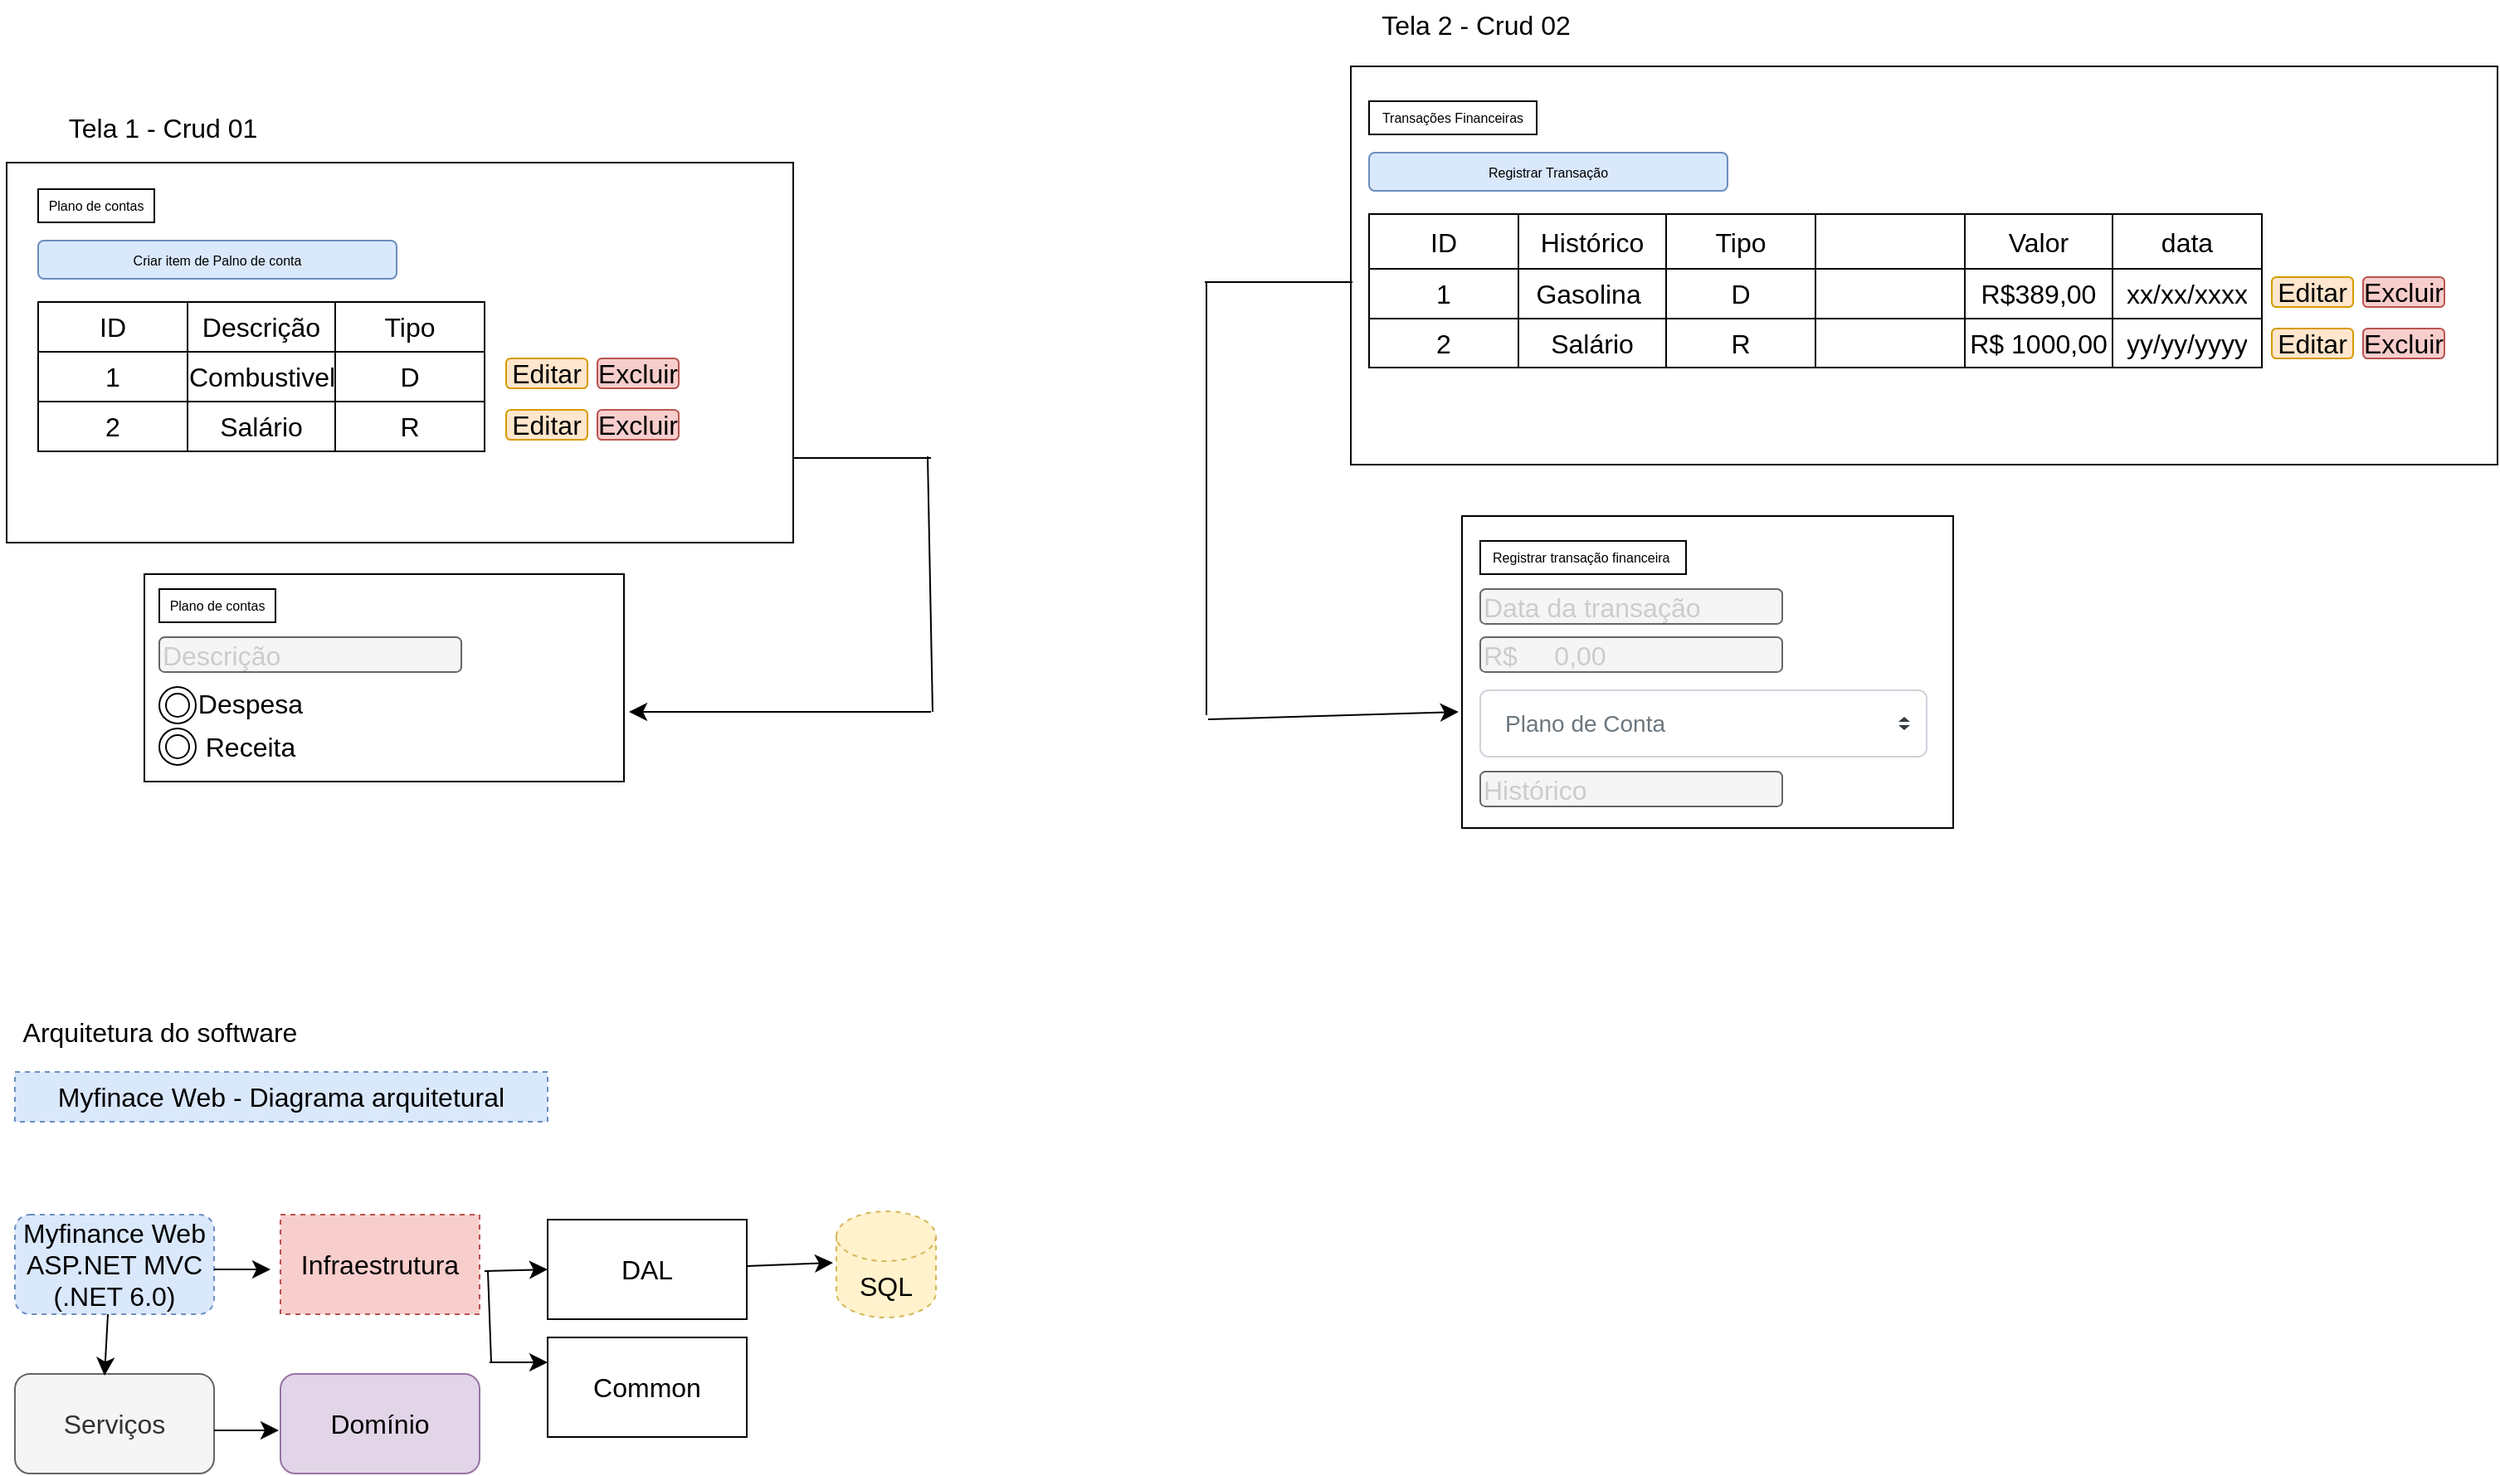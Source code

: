 <mxfile version="22.1.5" type="github">
  <diagram name="Página-1" id="bxvynTs7vyTyOahjGOtV">
    <mxGraphModel dx="1514" dy="1052" grid="0" gridSize="10" guides="1" tooltips="1" connect="1" arrows="1" fold="1" page="0" pageScale="1" pageWidth="827" pageHeight="1169" math="0" shadow="0">
      <root>
        <mxCell id="0" />
        <mxCell id="1" parent="0" />
        <mxCell id="HXcUSBCyM4X6-Kzy9UrR-1" value="" style="rounded=0;whiteSpace=wrap;html=1;fontSize=16;direction=west;" vertex="1" parent="1">
          <mxGeometry x="-17" y="-156" width="474" height="229" as="geometry" />
        </mxCell>
        <mxCell id="HXcUSBCyM4X6-Kzy9UrR-2" value="Plano de contas" style="text;html=1;strokeColor=black;fillColor=none;align=center;verticalAlign=middle;whiteSpace=wrap;rounded=0;fontSize=8;" vertex="1" parent="1">
          <mxGeometry x="2" y="-140" width="70" height="20" as="geometry" />
        </mxCell>
        <mxCell id="HXcUSBCyM4X6-Kzy9UrR-4" value="Criar item de Palno de conta" style="rounded=1;whiteSpace=wrap;html=1;fontSize=8;fillColor=#dae8fc;strokeColor=#6c8ebf;" vertex="1" parent="1">
          <mxGeometry x="2" y="-109" width="216" height="23" as="geometry" />
        </mxCell>
        <mxCell id="HXcUSBCyM4X6-Kzy9UrR-7" value="" style="shape=table;startSize=0;container=1;collapsible=0;childLayout=tableLayout;fontSize=16;" vertex="1" parent="1">
          <mxGeometry x="2" y="-72" width="269" height="90" as="geometry" />
        </mxCell>
        <mxCell id="HXcUSBCyM4X6-Kzy9UrR-8" value="" style="shape=tableRow;horizontal=0;startSize=0;swimlaneHead=0;swimlaneBody=0;strokeColor=inherit;top=0;left=0;bottom=0;right=0;collapsible=0;dropTarget=0;fillColor=none;points=[[0,0.5],[1,0.5]];portConstraint=eastwest;fontSize=16;" vertex="1" parent="HXcUSBCyM4X6-Kzy9UrR-7">
          <mxGeometry width="269" height="30" as="geometry" />
        </mxCell>
        <mxCell id="HXcUSBCyM4X6-Kzy9UrR-9" value="ID" style="shape=partialRectangle;html=1;whiteSpace=wrap;connectable=0;strokeColor=inherit;overflow=hidden;fillColor=none;top=0;left=0;bottom=0;right=0;pointerEvents=1;fontSize=16;" vertex="1" parent="HXcUSBCyM4X6-Kzy9UrR-8">
          <mxGeometry width="90" height="30" as="geometry">
            <mxRectangle width="90" height="30" as="alternateBounds" />
          </mxGeometry>
        </mxCell>
        <mxCell id="HXcUSBCyM4X6-Kzy9UrR-10" value="Descrição" style="shape=partialRectangle;html=1;whiteSpace=wrap;connectable=0;strokeColor=inherit;overflow=hidden;fillColor=none;top=0;left=0;bottom=0;right=0;pointerEvents=1;fontSize=16;" vertex="1" parent="HXcUSBCyM4X6-Kzy9UrR-8">
          <mxGeometry x="90" width="89" height="30" as="geometry">
            <mxRectangle width="89" height="30" as="alternateBounds" />
          </mxGeometry>
        </mxCell>
        <mxCell id="HXcUSBCyM4X6-Kzy9UrR-11" value="Tipo" style="shape=partialRectangle;html=1;whiteSpace=wrap;connectable=0;strokeColor=inherit;overflow=hidden;fillColor=none;top=0;left=0;bottom=0;right=0;pointerEvents=1;fontSize=16;" vertex="1" parent="HXcUSBCyM4X6-Kzy9UrR-8">
          <mxGeometry x="179" width="90" height="30" as="geometry">
            <mxRectangle width="90" height="30" as="alternateBounds" />
          </mxGeometry>
        </mxCell>
        <mxCell id="HXcUSBCyM4X6-Kzy9UrR-12" value="" style="shape=tableRow;horizontal=0;startSize=0;swimlaneHead=0;swimlaneBody=0;strokeColor=inherit;top=0;left=0;bottom=0;right=0;collapsible=0;dropTarget=0;fillColor=none;points=[[0,0.5],[1,0.5]];portConstraint=eastwest;fontSize=16;" vertex="1" parent="HXcUSBCyM4X6-Kzy9UrR-7">
          <mxGeometry y="30" width="269" height="30" as="geometry" />
        </mxCell>
        <mxCell id="HXcUSBCyM4X6-Kzy9UrR-13" value="1" style="shape=partialRectangle;html=1;whiteSpace=wrap;connectable=0;strokeColor=inherit;overflow=hidden;fillColor=none;top=0;left=0;bottom=0;right=0;pointerEvents=1;fontSize=16;" vertex="1" parent="HXcUSBCyM4X6-Kzy9UrR-12">
          <mxGeometry width="90" height="30" as="geometry">
            <mxRectangle width="90" height="30" as="alternateBounds" />
          </mxGeometry>
        </mxCell>
        <mxCell id="HXcUSBCyM4X6-Kzy9UrR-14" value="Combustivel" style="shape=partialRectangle;html=1;whiteSpace=wrap;connectable=0;strokeColor=inherit;overflow=hidden;fillColor=none;top=0;left=0;bottom=0;right=0;pointerEvents=1;fontSize=16;" vertex="1" parent="HXcUSBCyM4X6-Kzy9UrR-12">
          <mxGeometry x="90" width="89" height="30" as="geometry">
            <mxRectangle width="89" height="30" as="alternateBounds" />
          </mxGeometry>
        </mxCell>
        <mxCell id="HXcUSBCyM4X6-Kzy9UrR-15" value="D" style="shape=partialRectangle;html=1;whiteSpace=wrap;connectable=0;strokeColor=inherit;overflow=hidden;fillColor=none;top=0;left=0;bottom=0;right=0;pointerEvents=1;fontSize=16;" vertex="1" parent="HXcUSBCyM4X6-Kzy9UrR-12">
          <mxGeometry x="179" width="90" height="30" as="geometry">
            <mxRectangle width="90" height="30" as="alternateBounds" />
          </mxGeometry>
        </mxCell>
        <mxCell id="HXcUSBCyM4X6-Kzy9UrR-16" value="" style="shape=tableRow;horizontal=0;startSize=0;swimlaneHead=0;swimlaneBody=0;strokeColor=inherit;top=0;left=0;bottom=0;right=0;collapsible=0;dropTarget=0;fillColor=none;points=[[0,0.5],[1,0.5]];portConstraint=eastwest;fontSize=16;" vertex="1" parent="HXcUSBCyM4X6-Kzy9UrR-7">
          <mxGeometry y="60" width="269" height="30" as="geometry" />
        </mxCell>
        <mxCell id="HXcUSBCyM4X6-Kzy9UrR-17" value="2" style="shape=partialRectangle;html=1;whiteSpace=wrap;connectable=0;strokeColor=inherit;overflow=hidden;fillColor=none;top=0;left=0;bottom=0;right=0;pointerEvents=1;fontSize=16;" vertex="1" parent="HXcUSBCyM4X6-Kzy9UrR-16">
          <mxGeometry width="90" height="30" as="geometry">
            <mxRectangle width="90" height="30" as="alternateBounds" />
          </mxGeometry>
        </mxCell>
        <mxCell id="HXcUSBCyM4X6-Kzy9UrR-18" value="Salário" style="shape=partialRectangle;html=1;whiteSpace=wrap;connectable=0;strokeColor=inherit;overflow=hidden;fillColor=none;top=0;left=0;bottom=0;right=0;pointerEvents=1;fontSize=16;" vertex="1" parent="HXcUSBCyM4X6-Kzy9UrR-16">
          <mxGeometry x="90" width="89" height="30" as="geometry">
            <mxRectangle width="89" height="30" as="alternateBounds" />
          </mxGeometry>
        </mxCell>
        <mxCell id="HXcUSBCyM4X6-Kzy9UrR-19" value="R" style="shape=partialRectangle;html=1;whiteSpace=wrap;connectable=0;strokeColor=inherit;overflow=hidden;fillColor=none;top=0;left=0;bottom=0;right=0;pointerEvents=1;fontSize=16;" vertex="1" parent="HXcUSBCyM4X6-Kzy9UrR-16">
          <mxGeometry x="179" width="90" height="30" as="geometry">
            <mxRectangle width="90" height="30" as="alternateBounds" />
          </mxGeometry>
        </mxCell>
        <mxCell id="HXcUSBCyM4X6-Kzy9UrR-20" value="Editar" style="rounded=1;whiteSpace=wrap;html=1;fontSize=16;fillColor=#ffe6cc;strokeColor=#d79b00;" vertex="1" parent="1">
          <mxGeometry x="284" y="-38" width="49" height="18" as="geometry" />
        </mxCell>
        <mxCell id="HXcUSBCyM4X6-Kzy9UrR-22" value="Editar" style="rounded=1;whiteSpace=wrap;html=1;fontSize=16;fillColor=#ffe6cc;strokeColor=#d79b00;" vertex="1" parent="1">
          <mxGeometry x="284" y="-7" width="49" height="18" as="geometry" />
        </mxCell>
        <mxCell id="HXcUSBCyM4X6-Kzy9UrR-24" value="Excluir" style="rounded=1;whiteSpace=wrap;html=1;fontSize=16;fillColor=#f8cecc;strokeColor=#b85450;" vertex="1" parent="1">
          <mxGeometry x="339" y="-38" width="49" height="18" as="geometry" />
        </mxCell>
        <mxCell id="HXcUSBCyM4X6-Kzy9UrR-25" value="Excluir" style="rounded=1;whiteSpace=wrap;html=1;fontSize=16;fillColor=#f8cecc;strokeColor=#b85450;" vertex="1" parent="1">
          <mxGeometry x="339" y="-7" width="49" height="18" as="geometry" />
        </mxCell>
        <mxCell id="HXcUSBCyM4X6-Kzy9UrR-26" value="" style="rounded=0;whiteSpace=wrap;html=1;fontSize=16;" vertex="1" parent="1">
          <mxGeometry x="66" y="92" width="289" height="125" as="geometry" />
        </mxCell>
        <mxCell id="HXcUSBCyM4X6-Kzy9UrR-27" value="Plano de contas" style="text;html=1;strokeColor=black;fillColor=none;align=center;verticalAlign=middle;whiteSpace=wrap;rounded=0;fontSize=8;" vertex="1" parent="1">
          <mxGeometry x="75" y="101" width="70" height="20" as="geometry" />
        </mxCell>
        <mxCell id="HXcUSBCyM4X6-Kzy9UrR-28" value="&lt;font color=&quot;#cccccc&quot;&gt;Descrição&lt;/font&gt;" style="rounded=1;whiteSpace=wrap;html=1;fontSize=16;align=left;strokeColor=#666666;fillColor=#f5f5f5;fontColor=#333333;" vertex="1" parent="1">
          <mxGeometry x="75" y="130" width="182" height="21" as="geometry" />
        </mxCell>
        <mxCell id="HXcUSBCyM4X6-Kzy9UrR-29" value="" style="ellipse;shape=doubleEllipse;whiteSpace=wrap;html=1;aspect=fixed;fontSize=16;" vertex="1" parent="1">
          <mxGeometry x="75" y="160" width="22" height="22" as="geometry" />
        </mxCell>
        <mxCell id="HXcUSBCyM4X6-Kzy9UrR-30" value="" style="ellipse;shape=doubleEllipse;whiteSpace=wrap;html=1;aspect=fixed;fontSize=16;" vertex="1" parent="1">
          <mxGeometry x="75" y="185" width="22" height="22" as="geometry" />
        </mxCell>
        <mxCell id="HXcUSBCyM4X6-Kzy9UrR-31" value="Despesa" style="text;strokeColor=none;fillColor=none;html=1;align=center;verticalAlign=middle;whiteSpace=wrap;rounded=0;fontSize=16;" vertex="1" parent="1">
          <mxGeometry x="100" y="155" width="60" height="30" as="geometry" />
        </mxCell>
        <mxCell id="HXcUSBCyM4X6-Kzy9UrR-32" value="Receita" style="text;strokeColor=none;fillColor=none;html=1;align=center;verticalAlign=middle;whiteSpace=wrap;rounded=0;fontSize=16;" vertex="1" parent="1">
          <mxGeometry x="100" y="181" width="60" height="30" as="geometry" />
        </mxCell>
        <mxCell id="HXcUSBCyM4X6-Kzy9UrR-36" value="" style="endArrow=none;html=1;rounded=0;fontSize=12;startSize=8;endSize=8;curved=1;" edge="1" parent="1">
          <mxGeometry width="50" height="50" relative="1" as="geometry">
            <mxPoint x="457" y="22" as="sourcePoint" />
            <mxPoint x="540" y="22" as="targetPoint" />
          </mxGeometry>
        </mxCell>
        <mxCell id="HXcUSBCyM4X6-Kzy9UrR-38" value="" style="endArrow=none;html=1;rounded=0;fontSize=12;startSize=8;endSize=8;curved=1;" edge="1" parent="1">
          <mxGeometry width="50" height="50" relative="1" as="geometry">
            <mxPoint x="538" y="21" as="sourcePoint" />
            <mxPoint x="541" y="175" as="targetPoint" />
          </mxGeometry>
        </mxCell>
        <mxCell id="HXcUSBCyM4X6-Kzy9UrR-39" value="" style="endArrow=classic;html=1;rounded=0;fontSize=12;startSize=8;endSize=8;curved=1;" edge="1" parent="1">
          <mxGeometry width="50" height="50" relative="1" as="geometry">
            <mxPoint x="540" y="175" as="sourcePoint" />
            <mxPoint x="358" y="175" as="targetPoint" />
          </mxGeometry>
        </mxCell>
        <mxCell id="HXcUSBCyM4X6-Kzy9UrR-41" value="Transações Financeiras" style="text;html=1;strokeColor=black;fillColor=none;align=center;verticalAlign=middle;whiteSpace=wrap;rounded=0;fontSize=8;" vertex="1" parent="1">
          <mxGeometry x="804" y="-193" width="101" height="20" as="geometry" />
        </mxCell>
        <mxCell id="HXcUSBCyM4X6-Kzy9UrR-42" value="Registrar Transação" style="rounded=1;whiteSpace=wrap;html=1;fontSize=8;fillColor=#dae8fc;strokeColor=#6c8ebf;" vertex="1" parent="1">
          <mxGeometry x="804" y="-162" width="216" height="23" as="geometry" />
        </mxCell>
        <mxCell id="HXcUSBCyM4X6-Kzy9UrR-43" value="" style="shape=table;startSize=0;container=1;collapsible=0;childLayout=tableLayout;fontSize=16;" vertex="1" parent="1">
          <mxGeometry x="804" y="-125" width="269" height="92.5" as="geometry" />
        </mxCell>
        <mxCell id="HXcUSBCyM4X6-Kzy9UrR-44" value="" style="shape=tableRow;horizontal=0;startSize=0;swimlaneHead=0;swimlaneBody=0;strokeColor=inherit;top=0;left=0;bottom=0;right=0;collapsible=0;dropTarget=0;fillColor=none;points=[[0,0.5],[1,0.5]];portConstraint=eastwest;fontSize=16;" vertex="1" parent="HXcUSBCyM4X6-Kzy9UrR-43">
          <mxGeometry width="269" height="33" as="geometry" />
        </mxCell>
        <mxCell id="HXcUSBCyM4X6-Kzy9UrR-45" value="ID" style="shape=partialRectangle;html=1;whiteSpace=wrap;connectable=0;strokeColor=inherit;overflow=hidden;fillColor=none;top=0;left=0;bottom=0;right=0;pointerEvents=1;fontSize=16;" vertex="1" parent="HXcUSBCyM4X6-Kzy9UrR-44">
          <mxGeometry width="90" height="33" as="geometry">
            <mxRectangle width="90" height="33" as="alternateBounds" />
          </mxGeometry>
        </mxCell>
        <mxCell id="HXcUSBCyM4X6-Kzy9UrR-46" value="Histórico" style="shape=partialRectangle;html=1;whiteSpace=wrap;connectable=0;strokeColor=inherit;overflow=hidden;fillColor=none;top=0;left=0;bottom=0;right=0;pointerEvents=1;fontSize=16;" vertex="1" parent="HXcUSBCyM4X6-Kzy9UrR-44">
          <mxGeometry x="90" width="89" height="33" as="geometry">
            <mxRectangle width="89" height="33" as="alternateBounds" />
          </mxGeometry>
        </mxCell>
        <mxCell id="HXcUSBCyM4X6-Kzy9UrR-47" value="Tipo" style="shape=partialRectangle;html=1;whiteSpace=wrap;connectable=0;strokeColor=inherit;overflow=hidden;fillColor=none;top=0;left=0;bottom=0;right=0;pointerEvents=1;fontSize=16;" vertex="1" parent="HXcUSBCyM4X6-Kzy9UrR-44">
          <mxGeometry x="179" width="90" height="33" as="geometry">
            <mxRectangle width="90" height="33" as="alternateBounds" />
          </mxGeometry>
        </mxCell>
        <mxCell id="HXcUSBCyM4X6-Kzy9UrR-48" value="" style="shape=tableRow;horizontal=0;startSize=0;swimlaneHead=0;swimlaneBody=0;strokeColor=inherit;top=0;left=0;bottom=0;right=0;collapsible=0;dropTarget=0;fillColor=none;points=[[0,0.5],[1,0.5]];portConstraint=eastwest;fontSize=16;" vertex="1" parent="HXcUSBCyM4X6-Kzy9UrR-43">
          <mxGeometry y="33" width="269" height="30" as="geometry" />
        </mxCell>
        <mxCell id="HXcUSBCyM4X6-Kzy9UrR-49" value="1" style="shape=partialRectangle;html=1;whiteSpace=wrap;connectable=0;strokeColor=inherit;overflow=hidden;fillColor=none;top=0;left=0;bottom=0;right=0;pointerEvents=1;fontSize=16;" vertex="1" parent="HXcUSBCyM4X6-Kzy9UrR-48">
          <mxGeometry width="90" height="30" as="geometry">
            <mxRectangle width="90" height="30" as="alternateBounds" />
          </mxGeometry>
        </mxCell>
        <mxCell id="HXcUSBCyM4X6-Kzy9UrR-50" value="Gasolina&amp;nbsp;" style="shape=partialRectangle;html=1;whiteSpace=wrap;connectable=0;strokeColor=inherit;overflow=hidden;fillColor=none;top=0;left=0;bottom=0;right=0;pointerEvents=1;fontSize=16;" vertex="1" parent="HXcUSBCyM4X6-Kzy9UrR-48">
          <mxGeometry x="90" width="89" height="30" as="geometry">
            <mxRectangle width="89" height="30" as="alternateBounds" />
          </mxGeometry>
        </mxCell>
        <mxCell id="HXcUSBCyM4X6-Kzy9UrR-51" value="D" style="shape=partialRectangle;html=1;whiteSpace=wrap;connectable=0;strokeColor=inherit;overflow=hidden;fillColor=none;top=0;left=0;bottom=0;right=0;pointerEvents=1;fontSize=16;" vertex="1" parent="HXcUSBCyM4X6-Kzy9UrR-48">
          <mxGeometry x="179" width="90" height="30" as="geometry">
            <mxRectangle width="90" height="30" as="alternateBounds" />
          </mxGeometry>
        </mxCell>
        <mxCell id="HXcUSBCyM4X6-Kzy9UrR-52" value="" style="shape=tableRow;horizontal=0;startSize=0;swimlaneHead=0;swimlaneBody=0;strokeColor=inherit;top=0;left=0;bottom=0;right=0;collapsible=0;dropTarget=0;fillColor=none;points=[[0,0.5],[1,0.5]];portConstraint=eastwest;fontSize=16;" vertex="1" parent="HXcUSBCyM4X6-Kzy9UrR-43">
          <mxGeometry y="63" width="269" height="30" as="geometry" />
        </mxCell>
        <mxCell id="HXcUSBCyM4X6-Kzy9UrR-53" value="2" style="shape=partialRectangle;html=1;whiteSpace=wrap;connectable=0;strokeColor=inherit;overflow=hidden;fillColor=none;top=0;left=0;bottom=0;right=0;pointerEvents=1;fontSize=16;" vertex="1" parent="HXcUSBCyM4X6-Kzy9UrR-52">
          <mxGeometry width="90" height="30" as="geometry">
            <mxRectangle width="90" height="30" as="alternateBounds" />
          </mxGeometry>
        </mxCell>
        <mxCell id="HXcUSBCyM4X6-Kzy9UrR-54" value="Salário" style="shape=partialRectangle;html=1;whiteSpace=wrap;connectable=0;strokeColor=inherit;overflow=hidden;fillColor=none;top=0;left=0;bottom=0;right=0;pointerEvents=1;fontSize=16;" vertex="1" parent="HXcUSBCyM4X6-Kzy9UrR-52">
          <mxGeometry x="90" width="89" height="30" as="geometry">
            <mxRectangle width="89" height="30" as="alternateBounds" />
          </mxGeometry>
        </mxCell>
        <mxCell id="HXcUSBCyM4X6-Kzy9UrR-55" value="R" style="shape=partialRectangle;html=1;whiteSpace=wrap;connectable=0;strokeColor=inherit;overflow=hidden;fillColor=none;top=0;left=0;bottom=0;right=0;pointerEvents=1;fontSize=16;" vertex="1" parent="HXcUSBCyM4X6-Kzy9UrR-52">
          <mxGeometry x="179" width="90" height="30" as="geometry">
            <mxRectangle width="90" height="30" as="alternateBounds" />
          </mxGeometry>
        </mxCell>
        <mxCell id="HXcUSBCyM4X6-Kzy9UrR-56" value="Editar" style="rounded=1;whiteSpace=wrap;html=1;fontSize=16;fillColor=#ffe6cc;strokeColor=#d79b00;" vertex="1" parent="1">
          <mxGeometry x="1348" y="-87" width="49" height="18" as="geometry" />
        </mxCell>
        <mxCell id="HXcUSBCyM4X6-Kzy9UrR-57" value="Editar" style="rounded=1;whiteSpace=wrap;html=1;fontSize=16;fillColor=#ffe6cc;strokeColor=#d79b00;" vertex="1" parent="1">
          <mxGeometry x="1348" y="-56" width="49" height="18" as="geometry" />
        </mxCell>
        <mxCell id="HXcUSBCyM4X6-Kzy9UrR-58" value="Excluir" style="rounded=1;whiteSpace=wrap;html=1;fontSize=16;fillColor=#f8cecc;strokeColor=#b85450;" vertex="1" parent="1">
          <mxGeometry x="1403" y="-87" width="49" height="18" as="geometry" />
        </mxCell>
        <mxCell id="HXcUSBCyM4X6-Kzy9UrR-59" value="Excluir" style="rounded=1;whiteSpace=wrap;html=1;fontSize=16;fillColor=#f8cecc;strokeColor=#b85450;" vertex="1" parent="1">
          <mxGeometry x="1403" y="-56" width="49" height="18" as="geometry" />
        </mxCell>
        <mxCell id="HXcUSBCyM4X6-Kzy9UrR-87" value="" style="shape=table;startSize=0;container=1;collapsible=0;childLayout=tableLayout;fontSize=16;" vertex="1" parent="1">
          <mxGeometry x="1073" y="-125" width="269" height="92.5" as="geometry" />
        </mxCell>
        <mxCell id="HXcUSBCyM4X6-Kzy9UrR-88" value="" style="shape=tableRow;horizontal=0;startSize=0;swimlaneHead=0;swimlaneBody=0;strokeColor=inherit;top=0;left=0;bottom=0;right=0;collapsible=0;dropTarget=0;fillColor=none;points=[[0,0.5],[1,0.5]];portConstraint=eastwest;fontSize=16;" vertex="1" parent="HXcUSBCyM4X6-Kzy9UrR-87">
          <mxGeometry width="269" height="33" as="geometry" />
        </mxCell>
        <mxCell id="HXcUSBCyM4X6-Kzy9UrR-89" value="" style="shape=partialRectangle;html=1;whiteSpace=wrap;connectable=0;strokeColor=inherit;overflow=hidden;fillColor=none;top=0;left=0;bottom=0;right=0;pointerEvents=1;fontSize=16;" vertex="1" parent="HXcUSBCyM4X6-Kzy9UrR-88">
          <mxGeometry width="90" height="33" as="geometry">
            <mxRectangle width="90" height="33" as="alternateBounds" />
          </mxGeometry>
        </mxCell>
        <mxCell id="HXcUSBCyM4X6-Kzy9UrR-90" value="Valor" style="shape=partialRectangle;html=1;whiteSpace=wrap;connectable=0;strokeColor=inherit;overflow=hidden;fillColor=none;top=0;left=0;bottom=0;right=0;pointerEvents=1;fontSize=16;" vertex="1" parent="HXcUSBCyM4X6-Kzy9UrR-88">
          <mxGeometry x="90" width="89" height="33" as="geometry">
            <mxRectangle width="89" height="33" as="alternateBounds" />
          </mxGeometry>
        </mxCell>
        <mxCell id="HXcUSBCyM4X6-Kzy9UrR-91" value="data" style="shape=partialRectangle;html=1;whiteSpace=wrap;connectable=0;strokeColor=inherit;overflow=hidden;fillColor=none;top=0;left=0;bottom=0;right=0;pointerEvents=1;fontSize=16;" vertex="1" parent="HXcUSBCyM4X6-Kzy9UrR-88">
          <mxGeometry x="179" width="90" height="33" as="geometry">
            <mxRectangle width="90" height="33" as="alternateBounds" />
          </mxGeometry>
        </mxCell>
        <mxCell id="HXcUSBCyM4X6-Kzy9UrR-92" value="" style="shape=tableRow;horizontal=0;startSize=0;swimlaneHead=0;swimlaneBody=0;strokeColor=inherit;top=0;left=0;bottom=0;right=0;collapsible=0;dropTarget=0;fillColor=none;points=[[0,0.5],[1,0.5]];portConstraint=eastwest;fontSize=16;" vertex="1" parent="HXcUSBCyM4X6-Kzy9UrR-87">
          <mxGeometry y="33" width="269" height="30" as="geometry" />
        </mxCell>
        <mxCell id="HXcUSBCyM4X6-Kzy9UrR-93" value="" style="shape=partialRectangle;html=1;whiteSpace=wrap;connectable=0;strokeColor=inherit;overflow=hidden;fillColor=none;top=0;left=0;bottom=0;right=0;pointerEvents=1;fontSize=16;" vertex="1" parent="HXcUSBCyM4X6-Kzy9UrR-92">
          <mxGeometry width="90" height="30" as="geometry">
            <mxRectangle width="90" height="30" as="alternateBounds" />
          </mxGeometry>
        </mxCell>
        <mxCell id="HXcUSBCyM4X6-Kzy9UrR-94" value="R$389,00" style="shape=partialRectangle;html=1;whiteSpace=wrap;connectable=0;strokeColor=inherit;overflow=hidden;fillColor=none;top=0;left=0;bottom=0;right=0;pointerEvents=1;fontSize=16;" vertex="1" parent="HXcUSBCyM4X6-Kzy9UrR-92">
          <mxGeometry x="90" width="89" height="30" as="geometry">
            <mxRectangle width="89" height="30" as="alternateBounds" />
          </mxGeometry>
        </mxCell>
        <mxCell id="HXcUSBCyM4X6-Kzy9UrR-95" value="xx/xx/xxxx" style="shape=partialRectangle;html=1;whiteSpace=wrap;connectable=0;strokeColor=inherit;overflow=hidden;fillColor=none;top=0;left=0;bottom=0;right=0;pointerEvents=1;fontSize=16;" vertex="1" parent="HXcUSBCyM4X6-Kzy9UrR-92">
          <mxGeometry x="179" width="90" height="30" as="geometry">
            <mxRectangle width="90" height="30" as="alternateBounds" />
          </mxGeometry>
        </mxCell>
        <mxCell id="HXcUSBCyM4X6-Kzy9UrR-96" value="" style="shape=tableRow;horizontal=0;startSize=0;swimlaneHead=0;swimlaneBody=0;strokeColor=inherit;top=0;left=0;bottom=0;right=0;collapsible=0;dropTarget=0;fillColor=none;points=[[0,0.5],[1,0.5]];portConstraint=eastwest;fontSize=16;" vertex="1" parent="HXcUSBCyM4X6-Kzy9UrR-87">
          <mxGeometry y="63" width="269" height="30" as="geometry" />
        </mxCell>
        <mxCell id="HXcUSBCyM4X6-Kzy9UrR-97" value="" style="shape=partialRectangle;html=1;whiteSpace=wrap;connectable=0;strokeColor=inherit;overflow=hidden;fillColor=none;top=0;left=0;bottom=0;right=0;pointerEvents=1;fontSize=16;" vertex="1" parent="HXcUSBCyM4X6-Kzy9UrR-96">
          <mxGeometry width="90" height="30" as="geometry">
            <mxRectangle width="90" height="30" as="alternateBounds" />
          </mxGeometry>
        </mxCell>
        <mxCell id="HXcUSBCyM4X6-Kzy9UrR-98" value="R$ 1000,00" style="shape=partialRectangle;html=1;whiteSpace=wrap;connectable=0;strokeColor=inherit;overflow=hidden;fillColor=none;top=0;left=0;bottom=0;right=0;pointerEvents=1;fontSize=16;" vertex="1" parent="HXcUSBCyM4X6-Kzy9UrR-96">
          <mxGeometry x="90" width="89" height="30" as="geometry">
            <mxRectangle width="89" height="30" as="alternateBounds" />
          </mxGeometry>
        </mxCell>
        <mxCell id="HXcUSBCyM4X6-Kzy9UrR-99" value="yy/yy/yyyy" style="shape=partialRectangle;html=1;whiteSpace=wrap;connectable=0;strokeColor=inherit;overflow=hidden;fillColor=none;top=0;left=0;bottom=0;right=0;pointerEvents=1;fontSize=16;" vertex="1" parent="HXcUSBCyM4X6-Kzy9UrR-96">
          <mxGeometry x="179" width="90" height="30" as="geometry">
            <mxRectangle width="90" height="30" as="alternateBounds" />
          </mxGeometry>
        </mxCell>
        <mxCell id="HXcUSBCyM4X6-Kzy9UrR-101" value="Registrar transação financeira&amp;nbsp;" style="text;html=1;strokeColor=black;fillColor=none;align=center;verticalAlign=middle;whiteSpace=wrap;rounded=0;fontSize=8;" vertex="1" parent="1">
          <mxGeometry x="871" y="72" width="124" height="20" as="geometry" />
        </mxCell>
        <mxCell id="HXcUSBCyM4X6-Kzy9UrR-102" value="&lt;font color=&quot;#cccccc&quot;&gt;Data da transação&lt;/font&gt;" style="rounded=1;whiteSpace=wrap;html=1;fontSize=16;align=left;strokeColor=#666666;fillColor=#f5f5f5;fontColor=#333333;" vertex="1" parent="1">
          <mxGeometry x="871" y="101" width="182" height="21" as="geometry" />
        </mxCell>
        <mxCell id="HXcUSBCyM4X6-Kzy9UrR-108" value="&lt;font color=&quot;#cccccc&quot;&gt;R$&amp;nbsp; &amp;nbsp; &amp;nbsp;0,00&lt;/font&gt;" style="rounded=1;whiteSpace=wrap;html=1;fontSize=16;align=left;strokeColor=#666666;fillColor=#f5f5f5;fontColor=#333333;" vertex="1" parent="1">
          <mxGeometry x="871" y="130" width="182" height="21" as="geometry" />
        </mxCell>
        <mxCell id="HXcUSBCyM4X6-Kzy9UrR-109" value="Plano de Conta" style="html=1;shadow=0;dashed=0;shape=mxgraph.bootstrap.rrect;rSize=5;fillColor=#ffffff;strokeColor=#CED4DA;align=left;spacing=15;fontSize=14;fontColor=#6C767D;" vertex="1" parent="1">
          <mxGeometry x="871" y="162" width="269" height="40" as="geometry" />
        </mxCell>
        <mxCell id="HXcUSBCyM4X6-Kzy9UrR-110" value="" style="shape=triangle;direction=south;fillColor=#343A40;strokeColor=none;perimeter=none;fontSize=16;" vertex="1" parent="HXcUSBCyM4X6-Kzy9UrR-109">
          <mxGeometry x="1" y="0.5" width="7" height="3" relative="1" as="geometry">
            <mxPoint x="-17" y="1" as="offset" />
          </mxGeometry>
        </mxCell>
        <mxCell id="HXcUSBCyM4X6-Kzy9UrR-111" value="" style="shape=triangle;direction=north;fillColor=#343A40;strokeColor=none;perimeter=none;fontSize=16;" vertex="1" parent="HXcUSBCyM4X6-Kzy9UrR-109">
          <mxGeometry x="1" y="0.5" width="7" height="3" relative="1" as="geometry">
            <mxPoint x="-17" y="-4" as="offset" />
          </mxGeometry>
        </mxCell>
        <mxCell id="HXcUSBCyM4X6-Kzy9UrR-112" value="&lt;font color=&quot;#cccccc&quot;&gt;Histórico&lt;/font&gt;" style="rounded=1;whiteSpace=wrap;html=1;fontSize=16;align=left;strokeColor=#666666;fillColor=#f5f5f5;fontColor=#333333;" vertex="1" parent="1">
          <mxGeometry x="871" y="211" width="182" height="21" as="geometry" />
        </mxCell>
        <mxCell id="HXcUSBCyM4X6-Kzy9UrR-114" value="" style="rounded=0;whiteSpace=wrap;html=1;fontSize=16;fillColor=none;" vertex="1" parent="1">
          <mxGeometry x="860" y="57" width="296" height="188" as="geometry" />
        </mxCell>
        <mxCell id="HXcUSBCyM4X6-Kzy9UrR-115" value="" style="endArrow=none;html=1;rounded=0;fontSize=12;startSize=8;endSize=8;curved=1;" edge="1" parent="1">
          <mxGeometry width="50" height="50" relative="1" as="geometry">
            <mxPoint x="705" y="-84" as="sourcePoint" />
            <mxPoint x="794" y="-84" as="targetPoint" />
          </mxGeometry>
        </mxCell>
        <mxCell id="HXcUSBCyM4X6-Kzy9UrR-122" value="" style="endArrow=none;html=1;rounded=0;fontSize=12;startSize=8;endSize=8;curved=1;" edge="1" parent="1">
          <mxGeometry width="50" height="50" relative="1" as="geometry">
            <mxPoint x="706" y="177" as="sourcePoint" />
            <mxPoint x="706" y="-84" as="targetPoint" />
          </mxGeometry>
        </mxCell>
        <mxCell id="HXcUSBCyM4X6-Kzy9UrR-123" value="" style="endArrow=classic;html=1;rounded=0;fontSize=12;startSize=8;endSize=8;curved=1;entryX=-0.007;entryY=0.628;entryDx=0;entryDy=0;entryPerimeter=0;" edge="1" parent="1" target="HXcUSBCyM4X6-Kzy9UrR-114">
          <mxGeometry width="50" height="50" relative="1" as="geometry">
            <mxPoint x="707" y="179.5" as="sourcePoint" />
            <mxPoint x="757" y="129.5" as="targetPoint" />
          </mxGeometry>
        </mxCell>
        <mxCell id="HXcUSBCyM4X6-Kzy9UrR-124" value="" style="rounded=0;whiteSpace=wrap;html=1;fontSize=16;fillColor=none;" vertex="1" parent="1">
          <mxGeometry x="793" y="-214" width="691" height="240" as="geometry" />
        </mxCell>
        <mxCell id="HXcUSBCyM4X6-Kzy9UrR-125" value="Tela 1 - Crud 01&amp;nbsp;" style="text;strokeColor=none;fillColor=none;html=1;align=center;verticalAlign=middle;whiteSpace=wrap;rounded=0;fontSize=16;" vertex="1" parent="1">
          <mxGeometry x="-17" y="-192" width="193" height="30" as="geometry" />
        </mxCell>
        <mxCell id="HXcUSBCyM4X6-Kzy9UrR-126" value="Tela 2 - Crud 02" style="text;strokeColor=none;fillColor=none;html=1;align=center;verticalAlign=middle;whiteSpace=wrap;rounded=0;fontSize=16;" vertex="1" parent="1">
          <mxGeometry x="765" y="-254" width="207" height="30" as="geometry" />
        </mxCell>
        <mxCell id="HXcUSBCyM4X6-Kzy9UrR-127" value="Arquitetura do software" style="text;strokeColor=none;fillColor=none;html=1;align=center;verticalAlign=middle;whiteSpace=wrap;rounded=0;fontSize=16;" vertex="1" parent="1">
          <mxGeometry x="-21" y="353" width="193" height="30" as="geometry" />
        </mxCell>
        <mxCell id="HXcUSBCyM4X6-Kzy9UrR-128" value="Myfinace Web - Diagrama arquitetural" style="text;html=1;strokeColor=#6c8ebf;fillColor=#dae8fc;align=center;verticalAlign=middle;whiteSpace=wrap;rounded=0;fontSize=16;fillStyle=auto;dashed=1;" vertex="1" parent="1">
          <mxGeometry x="-12" y="392" width="321" height="30" as="geometry" />
        </mxCell>
        <mxCell id="HXcUSBCyM4X6-Kzy9UrR-129" value="Myfinance Web&lt;br&gt;ASP.NET MVC&lt;br&gt;(.NET 6.0)" style="rounded=1;whiteSpace=wrap;html=1;fontSize=16;fillColor=#dae8fc;strokeColor=#6c8ebf;dashed=1;" vertex="1" parent="1">
          <mxGeometry x="-12" y="478" width="120" height="60" as="geometry" />
        </mxCell>
        <mxCell id="HXcUSBCyM4X6-Kzy9UrR-130" value="Infraestrutura" style="rounded=0;whiteSpace=wrap;html=1;fontSize=16;fillColor=#f8cecc;strokeColor=#b85450;dashed=1;" vertex="1" parent="1">
          <mxGeometry x="148" y="478" width="120" height="60" as="geometry" />
        </mxCell>
        <mxCell id="HXcUSBCyM4X6-Kzy9UrR-131" value="Serviços" style="rounded=1;whiteSpace=wrap;html=1;fontSize=16;fillColor=#f5f5f5;fontColor=#333333;strokeColor=#666666;" vertex="1" parent="1">
          <mxGeometry x="-12" y="574" width="120" height="60" as="geometry" />
        </mxCell>
        <mxCell id="HXcUSBCyM4X6-Kzy9UrR-132" value="Domínio" style="rounded=1;whiteSpace=wrap;html=1;fontSize=16;fillColor=#e1d5e7;strokeColor=#9673a6;" vertex="1" parent="1">
          <mxGeometry x="148" y="574" width="120" height="60" as="geometry" />
        </mxCell>
        <mxCell id="HXcUSBCyM4X6-Kzy9UrR-133" value="" style="endArrow=classic;html=1;rounded=0;fontSize=12;startSize=8;endSize=8;curved=1;entryX=-0.05;entryY=0.55;entryDx=0;entryDy=0;entryPerimeter=0;" edge="1" parent="1" target="HXcUSBCyM4X6-Kzy9UrR-130">
          <mxGeometry width="50" height="50" relative="1" as="geometry">
            <mxPoint x="108" y="511" as="sourcePoint" />
            <mxPoint x="158" y="461" as="targetPoint" />
          </mxGeometry>
        </mxCell>
        <mxCell id="HXcUSBCyM4X6-Kzy9UrR-134" value="" style="endArrow=classic;html=1;rounded=0;fontSize=12;startSize=8;endSize=8;curved=1;entryX=0.45;entryY=0.017;entryDx=0;entryDy=0;entryPerimeter=0;" edge="1" parent="1" target="HXcUSBCyM4X6-Kzy9UrR-131">
          <mxGeometry width="50" height="50" relative="1" as="geometry">
            <mxPoint x="44" y="538" as="sourcePoint" />
            <mxPoint x="94" y="488" as="targetPoint" />
          </mxGeometry>
        </mxCell>
        <mxCell id="HXcUSBCyM4X6-Kzy9UrR-135" value="" style="endArrow=classic;html=1;rounded=0;fontSize=12;startSize=8;endSize=8;curved=1;" edge="1" parent="1">
          <mxGeometry width="50" height="50" relative="1" as="geometry">
            <mxPoint x="108" y="608" as="sourcePoint" />
            <mxPoint x="147" y="608" as="targetPoint" />
          </mxGeometry>
        </mxCell>
        <mxCell id="HXcUSBCyM4X6-Kzy9UrR-136" value="DAL" style="rounded=0;whiteSpace=wrap;html=1;fontSize=16;" vertex="1" parent="1">
          <mxGeometry x="309" y="481" width="120" height="60" as="geometry" />
        </mxCell>
        <mxCell id="HXcUSBCyM4X6-Kzy9UrR-137" value="Common" style="rounded=0;whiteSpace=wrap;html=1;fontSize=16;" vertex="1" parent="1">
          <mxGeometry x="309" y="552" width="120" height="60" as="geometry" />
        </mxCell>
        <mxCell id="HXcUSBCyM4X6-Kzy9UrR-138" value="" style="endArrow=classic;html=1;rounded=0;fontSize=12;startSize=8;endSize=8;curved=1;entryX=0;entryY=0.5;entryDx=0;entryDy=0;" edge="1" parent="1" target="HXcUSBCyM4X6-Kzy9UrR-136">
          <mxGeometry width="50" height="50" relative="1" as="geometry">
            <mxPoint x="271" y="512" as="sourcePoint" />
            <mxPoint x="321" y="462" as="targetPoint" />
          </mxGeometry>
        </mxCell>
        <mxCell id="HXcUSBCyM4X6-Kzy9UrR-139" value="" style="endArrow=none;html=1;rounded=0;fontSize=12;startSize=8;endSize=8;curved=1;" edge="1" parent="1">
          <mxGeometry width="50" height="50" relative="1" as="geometry">
            <mxPoint x="273" y="512" as="sourcePoint" />
            <mxPoint x="275" y="567" as="targetPoint" />
          </mxGeometry>
        </mxCell>
        <mxCell id="HXcUSBCyM4X6-Kzy9UrR-140" value="" style="endArrow=classic;html=1;rounded=0;fontSize=12;startSize=8;endSize=8;curved=1;entryX=0;entryY=0.25;entryDx=0;entryDy=0;" edge="1" parent="1" target="HXcUSBCyM4X6-Kzy9UrR-137">
          <mxGeometry width="50" height="50" relative="1" as="geometry">
            <mxPoint x="274" y="567" as="sourcePoint" />
            <mxPoint x="319" y="521" as="targetPoint" />
          </mxGeometry>
        </mxCell>
        <mxCell id="HXcUSBCyM4X6-Kzy9UrR-141" value="" style="endArrow=classic;html=1;rounded=0;fontSize=12;startSize=8;endSize=8;curved=1;" edge="1" parent="1">
          <mxGeometry width="50" height="50" relative="1" as="geometry">
            <mxPoint x="429" y="509" as="sourcePoint" />
            <mxPoint x="481" y="507" as="targetPoint" />
          </mxGeometry>
        </mxCell>
        <mxCell id="HXcUSBCyM4X6-Kzy9UrR-142" value="SQL" style="shape=cylinder3;whiteSpace=wrap;html=1;boundedLbl=1;backgroundOutline=1;size=15;fontSize=16;fillColor=#fff2cc;strokeColor=#d6b656;dashed=1;" vertex="1" parent="1">
          <mxGeometry x="483" y="476" width="60" height="64" as="geometry" />
        </mxCell>
      </root>
    </mxGraphModel>
  </diagram>
</mxfile>
